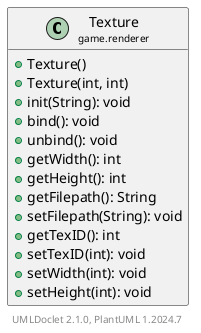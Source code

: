 @startuml
    set namespaceSeparator none
    hide empty fields
    hide empty methods

    class "<size:14>Texture\n<size:10>game.renderer" as game.renderer.Texture [[Texture.html]] {
        +Texture()
        +Texture(int, int)
        +init(String): void
        +bind(): void
        +unbind(): void
        +getWidth(): int
        +getHeight(): int
        +getFilepath(): String
        +setFilepath(String): void
        +getTexID(): int
        +setTexID(int): void
        +setWidth(int): void
        +setHeight(int): void
    }

    center footer UMLDoclet 2.1.0, PlantUML %version()
@enduml
